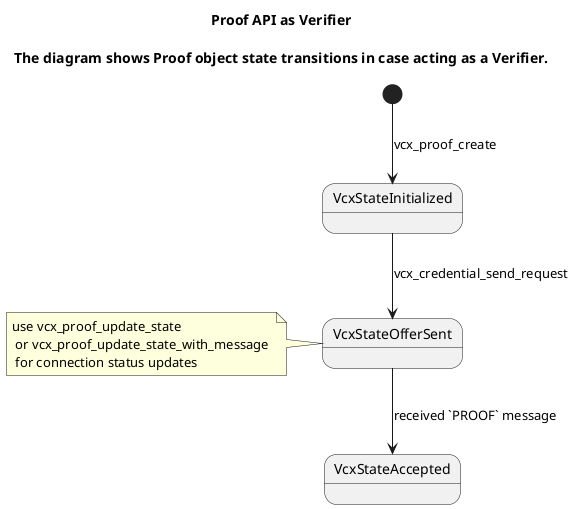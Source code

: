 @startuml
title
 Proof API as Verifier

 The diagram shows Proof object state transitions in case acting as a Verifier.
end title

[*] --> VcxStateInitialized: vcx_proof_create

VcxStateInitialized --> VcxStateOfferSent: vcx_credential_send_request

note left of VcxStateOfferSent : use vcx_proof_update_state \n or vcx_proof_update_state_with_message \n for connection status updates

VcxStateOfferSent --> VcxStateAccepted: received `PROOF` message

@enduml